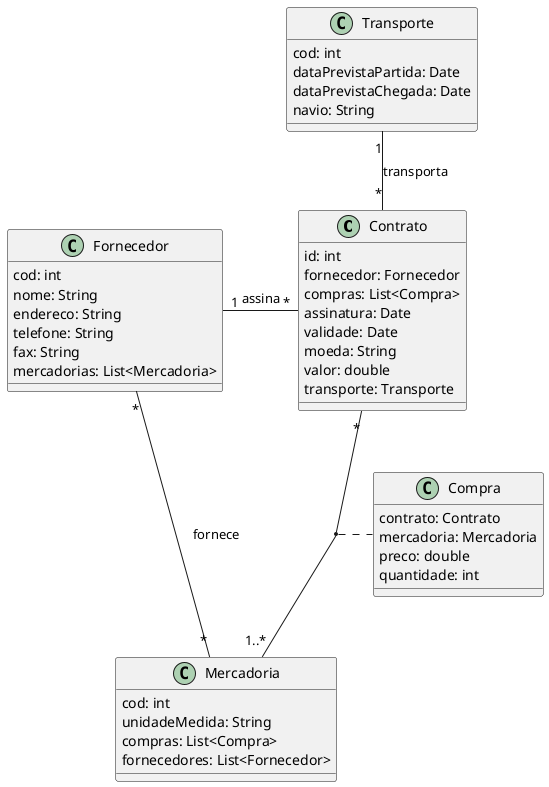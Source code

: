 @startuml
class Contrato {
    id: int
    fornecedor: Fornecedor
    compras: List<Compra>
    assinatura: Date
    validade: Date
    moeda: String
    valor: double
    transporte: Transporte
}

class Compra {
    contrato: Contrato
    mercadoria: Mercadoria
    preco: double
    quantidade: int
}

class Mercadoria {
    cod: int
    unidadeMedida: String
    compras: List<Compra>
    fornecedores: List<Fornecedor>
}

class Transporte {
    cod: int
    dataPrevistaPartida: Date
    dataPrevistaChegada: Date
    navio: String
}

class Fornecedor {
    cod: int
    nome: String
    endereco: String
    telefone: String
    fax: String
    mercadorias: List<Mercadoria>
}

Fornecedor "1" - "*" Contrato : assina
Contrato "*" -- "1..*" Mercadoria
(Contrato, Mercadoria) . Compra
Transporte "1" -- "*" Contrato : transporta
Fornecedor "*" -- "*" Mercadoria : fornece

' Esquema da relação:
' Fornecedor(__cod__, nome, morada, email, tel)
' Contrato(__id__, data, prazo, moeda, valor, _idFornecedor_, _codTransporte_)
' Compra(__idContrato__, __codMercadoria__, quantitade, preco)
' Mercadoria(__cod__, nome, unidadeMedida)
' Transporte(__cod__, navio, dataPartida, dataChegada)
' Fornece(__codFornecedor__, __codMercadoria__)
@enduml
